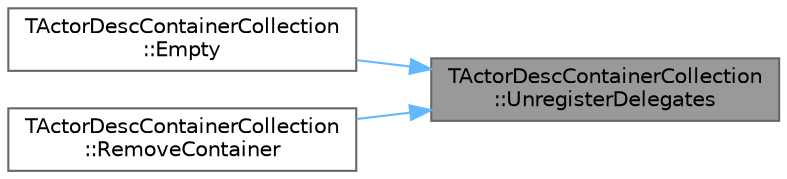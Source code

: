 digraph "TActorDescContainerCollection::UnregisterDelegates"
{
 // INTERACTIVE_SVG=YES
 // LATEX_PDF_SIZE
  bgcolor="transparent";
  edge [fontname=Helvetica,fontsize=10,labelfontname=Helvetica,labelfontsize=10];
  node [fontname=Helvetica,fontsize=10,shape=box,height=0.2,width=0.4];
  rankdir="RL";
  Node1 [id="Node000001",label="TActorDescContainerCollection\l::UnregisterDelegates",height=0.2,width=0.4,color="gray40", fillcolor="grey60", style="filled", fontcolor="black",tooltip=" "];
  Node1 -> Node2 [id="edge1_Node000001_Node000002",dir="back",color="steelblue1",style="solid",tooltip=" "];
  Node2 [id="Node000002",label="TActorDescContainerCollection\l::Empty",height=0.2,width=0.4,color="grey40", fillcolor="white", style="filled",URL="$d6/d66/classTActorDescContainerCollection.html#a6cb4bc3b4558827ffd81c0d37f695bf2",tooltip=" "];
  Node1 -> Node3 [id="edge2_Node000001_Node000003",dir="back",color="steelblue1",style="solid",tooltip=" "];
  Node3 [id="Node000003",label="TActorDescContainerCollection\l::RemoveContainer",height=0.2,width=0.4,color="grey40", fillcolor="white", style="filled",URL="$d6/d66/classTActorDescContainerCollection.html#a294306a7e1dfc27c79d15825b3af23f8",tooltip=" "];
}
